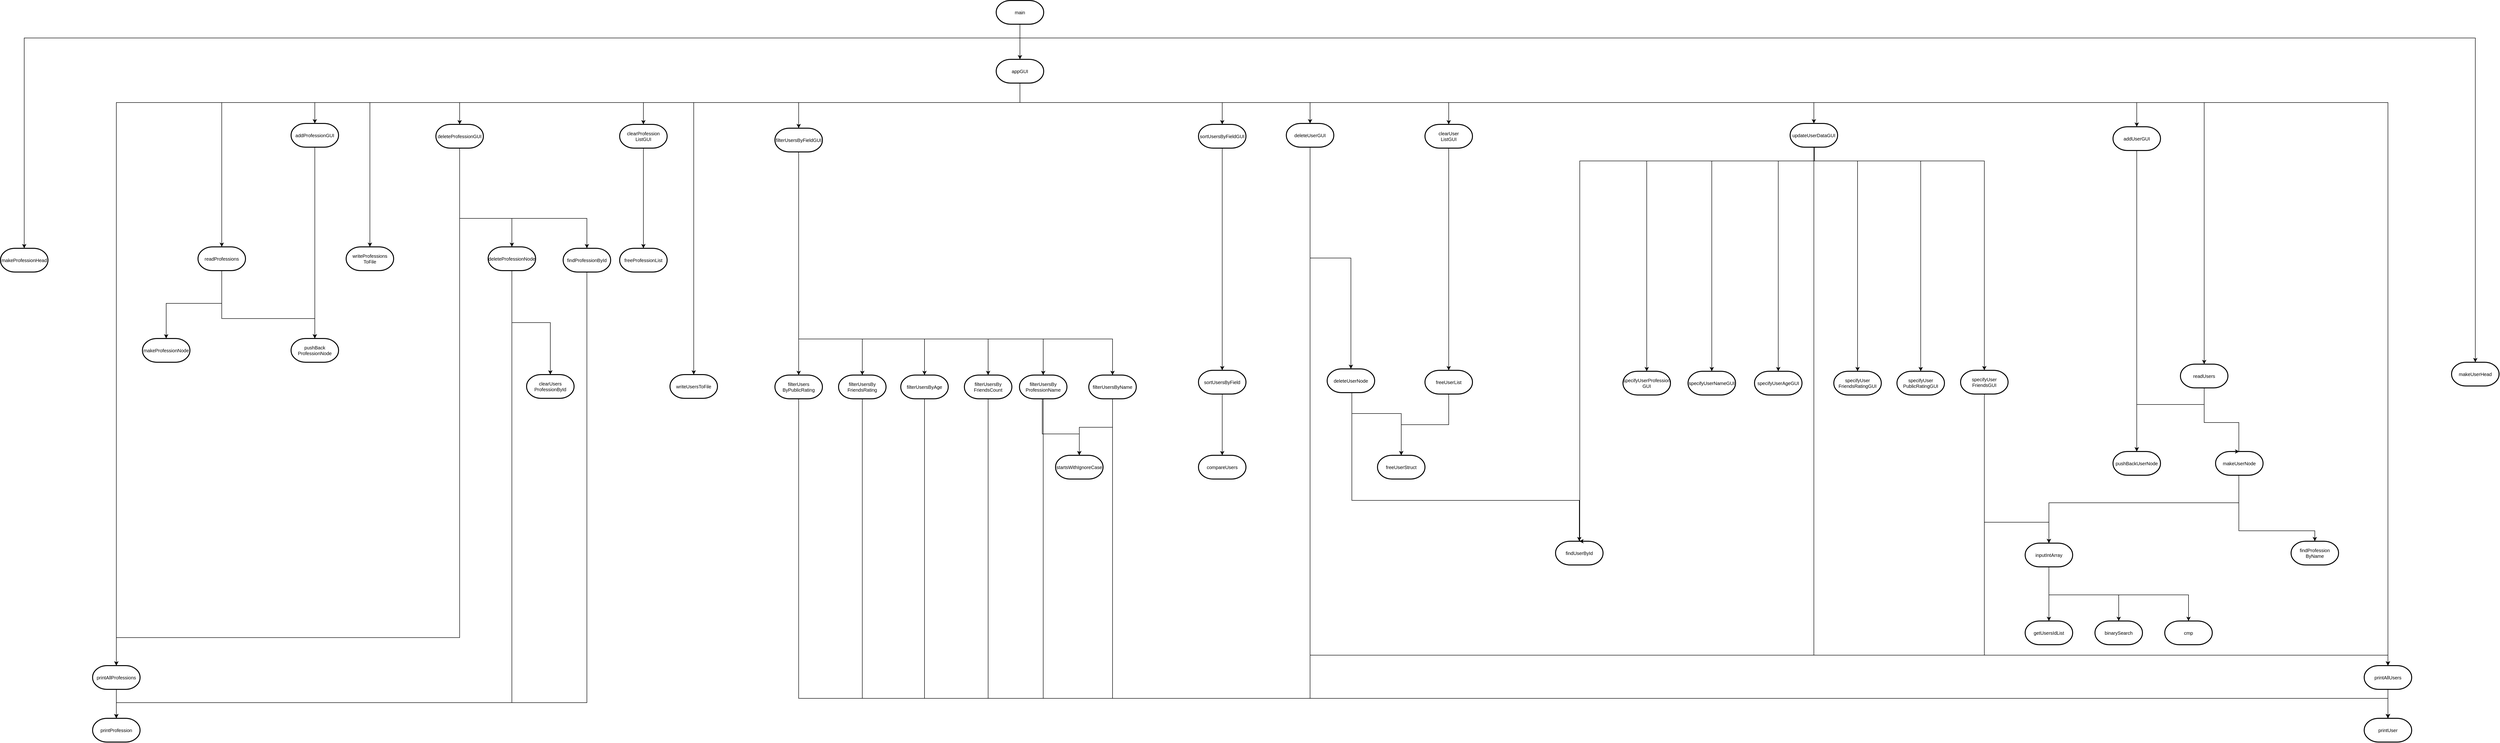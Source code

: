 <mxfile version="22.0.3" type="device">
  <diagram id="WVUNeTtc9GkGGyq3254r" name="Страница — 1">
    <mxGraphModel dx="9443" dy="2230" grid="0" gridSize="10" guides="1" tooltips="1" connect="1" arrows="1" fold="1" page="1" pageScale="1" pageWidth="6000" pageHeight="2000" math="0" shadow="0">
      <root>
        <mxCell id="0" />
        <mxCell id="1" parent="0" />
        <mxCell id="M5vJF03o2PQEAF7EAN9n-1" value="main" style="strokeWidth=2;html=1;shape=mxgraph.flowchart.terminator;whiteSpace=wrap;fontSize=10;" parent="1" vertex="1">
          <mxGeometry x="-3832" y="50" width="100" height="50" as="geometry" />
        </mxCell>
        <mxCell id="M5vJF03o2PQEAF7EAN9n-4" value="makeUserHead" style="strokeWidth=2;html=1;shape=mxgraph.flowchart.terminator;whiteSpace=wrap;fontSize=10;" parent="1" vertex="1">
          <mxGeometry x="-767" y="812" width="100" height="50" as="geometry" />
        </mxCell>
        <mxCell id="M5vJF03o2PQEAF7EAN9n-6" value="makeProfessionHead" style="strokeWidth=2;html=1;shape=mxgraph.flowchart.terminator;whiteSpace=wrap;fontSize=10;" parent="1" vertex="1">
          <mxGeometry x="-5929" y="572" width="100" height="50" as="geometry" />
        </mxCell>
        <mxCell id="M5vJF03o2PQEAF7EAN9n-8" value="appGUI" style="strokeWidth=2;html=1;shape=mxgraph.flowchart.terminator;whiteSpace=wrap;fontSize=10;" parent="1" vertex="1">
          <mxGeometry x="-3832" y="174" width="100" height="50" as="geometry" />
        </mxCell>
        <mxCell id="M5vJF03o2PQEAF7EAN9n-18" value="inputIntArray" style="strokeWidth=2;html=1;shape=mxgraph.flowchart.terminator;whiteSpace=wrap;fontSize=10;" parent="1" vertex="1">
          <mxGeometry x="-1665" y="1193" width="100" height="50" as="geometry" />
        </mxCell>
        <mxCell id="M5vJF03o2PQEAF7EAN9n-19" value="getUsersIdList" style="strokeWidth=2;html=1;shape=mxgraph.flowchart.terminator;whiteSpace=wrap;fontSize=10;" parent="1" vertex="1">
          <mxGeometry x="-1665" y="1357" width="100" height="50" as="geometry" />
        </mxCell>
        <mxCell id="M5vJF03o2PQEAF7EAN9n-20" value="cmp" style="strokeWidth=2;html=1;shape=mxgraph.flowchart.terminator;whiteSpace=wrap;fontSize=10;" parent="1" vertex="1">
          <mxGeometry x="-1371" y="1357" width="100" height="50" as="geometry" />
        </mxCell>
        <mxCell id="M5vJF03o2PQEAF7EAN9n-21" value="binarySearch" style="strokeWidth=2;html=1;shape=mxgraph.flowchart.terminator;whiteSpace=wrap;fontSize=10;" parent="1" vertex="1">
          <mxGeometry x="-1518" y="1357" width="100" height="50" as="geometry" />
        </mxCell>
        <mxCell id="M5vJF03o2PQEAF7EAN9n-22" value="startsWithIgnoreCase" style="strokeWidth=2;html=1;shape=mxgraph.flowchart.terminator;whiteSpace=wrap;fontSize=10;" parent="1" vertex="1">
          <mxGeometry x="-3707" y="1008" width="100" height="50" as="geometry" />
        </mxCell>
        <mxCell id="M5vJF03o2PQEAF7EAN9n-24" value="deleteProfessionGUI" style="strokeWidth=2;html=1;shape=mxgraph.flowchart.terminator;whiteSpace=wrap;fontSize=10;" parent="1" vertex="1">
          <mxGeometry x="-5012" y="311" width="100" height="50" as="geometry" />
        </mxCell>
        <mxCell id="M5vJF03o2PQEAF7EAN9n-25" value="addProfessionGUI" style="strokeWidth=2;html=1;shape=mxgraph.flowchart.terminator;whiteSpace=wrap;fontSize=10;" parent="1" vertex="1">
          <mxGeometry x="-5317" y="309" width="100" height="50" as="geometry" />
        </mxCell>
        <mxCell id="M5vJF03o2PQEAF7EAN9n-26" value="specifyUserNameGUI" style="strokeWidth=2;html=1;shape=mxgraph.flowchart.terminator;whiteSpace=wrap;fontSize=10;" parent="1" vertex="1">
          <mxGeometry x="-2375" y="831" width="100" height="50" as="geometry" />
        </mxCell>
        <mxCell id="M5vJF03o2PQEAF7EAN9n-27" value="specifyUserAgeGUI" style="strokeWidth=2;html=1;shape=mxgraph.flowchart.terminator;whiteSpace=wrap;fontSize=10;" parent="1" vertex="1">
          <mxGeometry x="-2235" y="831" width="100" height="50" as="geometry" />
        </mxCell>
        <mxCell id="M5vJF03o2PQEAF7EAN9n-28" value="specifyUserProfession&lt;br style=&quot;border-color: var(--border-color);&quot;&gt;GUI" style="strokeWidth=2;html=1;shape=mxgraph.flowchart.terminator;whiteSpace=wrap;fontSize=10;" parent="1" vertex="1">
          <mxGeometry x="-2512" y="831" width="100" height="50" as="geometry" />
        </mxCell>
        <mxCell id="M5vJF03o2PQEAF7EAN9n-29" value="specifyUser&lt;br&gt;FriendsRatingGUI" style="strokeWidth=2;html=1;shape=mxgraph.flowchart.terminator;whiteSpace=wrap;fontSize=10;" parent="1" vertex="1">
          <mxGeometry x="-2068" y="831" width="100" height="50" as="geometry" />
        </mxCell>
        <mxCell id="M5vJF03o2PQEAF7EAN9n-30" value="specifyUser&lt;br&gt;PublicRatingGUI" style="strokeWidth=2;html=1;shape=mxgraph.flowchart.terminator;whiteSpace=wrap;fontSize=10;" parent="1" vertex="1">
          <mxGeometry x="-1935" y="831" width="100" height="50" as="geometry" />
        </mxCell>
        <mxCell id="M5vJF03o2PQEAF7EAN9n-31" value="specifyUser&lt;br&gt;FriendsGUI" style="strokeWidth=2;html=1;shape=mxgraph.flowchart.terminator;whiteSpace=wrap;fontSize=10;" parent="1" vertex="1">
          <mxGeometry x="-1801" y="829" width="100" height="50" as="geometry" />
        </mxCell>
        <mxCell id="M5vJF03o2PQEAF7EAN9n-32" value="updateUserDataGUI" style="strokeWidth=2;html=1;shape=mxgraph.flowchart.terminator;whiteSpace=wrap;fontSize=10;" parent="1" vertex="1">
          <mxGeometry x="-2160" y="309" width="100" height="50" as="geometry" />
        </mxCell>
        <mxCell id="M5vJF03o2PQEAF7EAN9n-33" value="addUserGUI" style="strokeWidth=2;html=1;shape=mxgraph.flowchart.terminator;whiteSpace=wrap;fontSize=10;" parent="1" vertex="1">
          <mxGeometry x="-1480" y="316" width="100" height="50" as="geometry" />
        </mxCell>
        <mxCell id="M5vJF03o2PQEAF7EAN9n-36" value="clearProfession&lt;br&gt;ListGUI" style="strokeWidth=2;html=1;shape=mxgraph.flowchart.terminator;whiteSpace=wrap;fontSize=10;" parent="1" vertex="1">
          <mxGeometry x="-4625" y="311" width="100" height="50" as="geometry" />
        </mxCell>
        <mxCell id="M5vJF03o2PQEAF7EAN9n-37" value="clearUser&lt;br&gt;ListGUI" style="strokeWidth=2;html=1;shape=mxgraph.flowchart.terminator;whiteSpace=wrap;fontSize=10;" parent="1" vertex="1">
          <mxGeometry x="-2929" y="311" width="100" height="50" as="geometry" />
        </mxCell>
        <mxCell id="M5vJF03o2PQEAF7EAN9n-53" value="makeProfessionNode" style="strokeWidth=2;html=1;shape=mxgraph.flowchart.terminator;whiteSpace=wrap;fontSize=10;" parent="1" vertex="1">
          <mxGeometry x="-5630" y="762" width="100" height="50" as="geometry" />
        </mxCell>
        <mxCell id="M5vJF03o2PQEAF7EAN9n-54" value="pushBack&lt;br&gt;ProfessionNode" style="strokeWidth=2;html=1;shape=mxgraph.flowchart.terminator;whiteSpace=wrap;fontSize=10;" parent="1" vertex="1">
          <mxGeometry x="-5317" y="762" width="100" height="50" as="geometry" />
        </mxCell>
        <mxCell id="M5vJF03o2PQEAF7EAN9n-55" value="deleteProfessionNode" style="strokeWidth=2;html=1;shape=mxgraph.flowchart.terminator;whiteSpace=wrap;fontSize=10;" parent="1" vertex="1">
          <mxGeometry x="-4902" y="569" width="100" height="50" as="geometry" />
        </mxCell>
        <mxCell id="M5vJF03o2PQEAF7EAN9n-56" value="freeProfessionList" style="strokeWidth=2;html=1;shape=mxgraph.flowchart.terminator;whiteSpace=wrap;fontSize=10;" parent="1" vertex="1">
          <mxGeometry x="-4625" y="572" width="100" height="50" as="geometry" />
        </mxCell>
        <mxCell id="M5vJF03o2PQEAF7EAN9n-57" value="readProfessions" style="strokeWidth=2;html=1;shape=mxgraph.flowchart.terminator;whiteSpace=wrap;fontSize=10;" parent="1" vertex="1">
          <mxGeometry x="-5513" y="569" width="100" height="50" as="geometry" />
        </mxCell>
        <mxCell id="M5vJF03o2PQEAF7EAN9n-58" value="findProfessionById" style="strokeWidth=2;html=1;shape=mxgraph.flowchart.terminator;whiteSpace=wrap;fontSize=10;" parent="1" vertex="1">
          <mxGeometry x="-4744" y="572" width="100" height="50" as="geometry" />
        </mxCell>
        <mxCell id="M5vJF03o2PQEAF7EAN9n-59" value="findProfession&lt;br&gt;ByName" style="strokeWidth=2;html=1;shape=mxgraph.flowchart.terminator;whiteSpace=wrap;fontSize=10;" parent="1" vertex="1">
          <mxGeometry x="-1105" y="1189" width="100" height="50" as="geometry" />
        </mxCell>
        <mxCell id="M5vJF03o2PQEAF7EAN9n-60" value="writeProfessions&lt;br&gt;ToFile" style="strokeWidth=2;html=1;shape=mxgraph.flowchart.terminator;whiteSpace=wrap;fontSize=10;" parent="1" vertex="1">
          <mxGeometry x="-5201" y="569" width="100" height="50" as="geometry" />
        </mxCell>
        <mxCell id="M5vJF03o2PQEAF7EAN9n-61" value="freeUserList" style="strokeWidth=2;html=1;shape=mxgraph.flowchart.terminator;whiteSpace=wrap;fontSize=10;" parent="1" vertex="1">
          <mxGeometry x="-2929" y="829" width="100" height="50" as="geometry" />
        </mxCell>
        <mxCell id="M5vJF03o2PQEAF7EAN9n-62" value="freeUserStruct" style="strokeWidth=2;html=1;shape=mxgraph.flowchart.terminator;whiteSpace=wrap;fontSize=10;direction=west;" parent="1" vertex="1">
          <mxGeometry x="-3029" y="1008" width="100" height="50" as="geometry" />
        </mxCell>
        <mxCell id="M5vJF03o2PQEAF7EAN9n-63" value="clearUsers&lt;br&gt;ProfessionById" style="strokeWidth=2;html=1;shape=mxgraph.flowchart.terminator;whiteSpace=wrap;fontSize=10;" parent="1" vertex="1">
          <mxGeometry x="-4821" y="838" width="100" height="50" as="geometry" />
        </mxCell>
        <mxCell id="M5vJF03o2PQEAF7EAN9n-65" value="readUsers" style="strokeWidth=2;html=1;shape=mxgraph.flowchart.terminator;whiteSpace=wrap;fontSize=10;" parent="1" vertex="1">
          <mxGeometry x="-1338" y="816" width="100" height="50" as="geometry" />
        </mxCell>
        <mxCell id="M5vJF03o2PQEAF7EAN9n-66" value="findUserById" style="strokeWidth=2;html=1;shape=mxgraph.flowchart.terminator;whiteSpace=wrap;fontSize=10;" parent="1" vertex="1">
          <mxGeometry x="-2654" y="1189" width="100" height="50" as="geometry" />
        </mxCell>
        <mxCell id="M5vJF03o2PQEAF7EAN9n-68" value="filterUsers&lt;br&gt;ByPublicRating" style="strokeWidth=2;html=1;shape=mxgraph.flowchart.terminator;whiteSpace=wrap;fontSize=10;" parent="1" vertex="1">
          <mxGeometry x="-4298" y="839" width="100" height="50" as="geometry" />
        </mxCell>
        <mxCell id="M5vJF03o2PQEAF7EAN9n-69" value="filterUsersBy&lt;br&gt;FriendsRating" style="strokeWidth=2;html=1;shape=mxgraph.flowchart.terminator;whiteSpace=wrap;fontSize=10;" parent="1" vertex="1">
          <mxGeometry x="-4164" y="839" width="100" height="50" as="geometry" />
        </mxCell>
        <mxCell id="M5vJF03o2PQEAF7EAN9n-70" value="filterUsersByAge" style="strokeWidth=2;html=1;shape=mxgraph.flowchart.terminator;whiteSpace=wrap;fontSize=10;" parent="1" vertex="1">
          <mxGeometry x="-4033" y="839" width="100" height="50" as="geometry" />
        </mxCell>
        <mxCell id="M5vJF03o2PQEAF7EAN9n-71" value="filterUsersBy&lt;br&gt;FriendsCount" style="strokeWidth=2;html=1;shape=mxgraph.flowchart.terminator;whiteSpace=wrap;fontSize=10;" parent="1" vertex="1">
          <mxGeometry x="-3899" y="839" width="100" height="50" as="geometry" />
        </mxCell>
        <mxCell id="M5vJF03o2PQEAF7EAN9n-72" value="filterUsersBy&lt;br&gt;ProfessionName" style="strokeWidth=2;html=1;shape=mxgraph.flowchart.terminator;whiteSpace=wrap;fontSize=10;" parent="1" vertex="1">
          <mxGeometry x="-3783" y="839" width="100" height="50" as="geometry" />
        </mxCell>
        <mxCell id="M5vJF03o2PQEAF7EAN9n-73" value="filterUsersByName" style="strokeWidth=2;html=1;shape=mxgraph.flowchart.terminator;whiteSpace=wrap;fontSize=10;" parent="1" vertex="1">
          <mxGeometry x="-3637" y="839" width="100" height="50" as="geometry" />
        </mxCell>
        <mxCell id="M5vJF03o2PQEAF7EAN9n-74" value="deleteUserNode" style="strokeWidth=2;html=1;shape=mxgraph.flowchart.terminator;whiteSpace=wrap;fontSize=10;" parent="1" vertex="1">
          <mxGeometry x="-3135" y="826" width="100" height="50" as="geometry" />
        </mxCell>
        <mxCell id="M5vJF03o2PQEAF7EAN9n-75" value="compareUsers" style="strokeWidth=2;html=1;shape=mxgraph.flowchart.terminator;whiteSpace=wrap;fontSize=10;" parent="1" vertex="1">
          <mxGeometry x="-3406" y="1008" width="100" height="50" as="geometry" />
        </mxCell>
        <mxCell id="M5vJF03o2PQEAF7EAN9n-76" value="sortUsersByField" style="strokeWidth=2;html=1;shape=mxgraph.flowchart.terminator;whiteSpace=wrap;fontSize=10;" parent="1" vertex="1">
          <mxGeometry x="-3406" y="829" width="100" height="50" as="geometry" />
        </mxCell>
        <mxCell id="M5vJF03o2PQEAF7EAN9n-78" value="writeUsersToFile" style="strokeWidth=2;html=1;shape=mxgraph.flowchart.terminator;whiteSpace=wrap;fontSize=10;" parent="1" vertex="1">
          <mxGeometry x="-4519" y="838" width="100" height="50" as="geometry" />
        </mxCell>
        <mxCell id="M5vJF03o2PQEAF7EAN9n-82" value="filterUsersByFieldGUI" style="strokeWidth=2;html=1;shape=mxgraph.flowchart.terminator;whiteSpace=wrap;fontSize=10;" parent="1" vertex="1">
          <mxGeometry x="-4298" y="319" width="100" height="50" as="geometry" />
        </mxCell>
        <mxCell id="M5vJF03o2PQEAF7EAN9n-84" value="deleteUserGUI" style="strokeWidth=2;html=1;shape=mxgraph.flowchart.terminator;whiteSpace=wrap;fontSize=10;" parent="1" vertex="1">
          <mxGeometry x="-3221" y="309" width="100" height="50" as="geometry" />
        </mxCell>
        <mxCell id="M5vJF03o2PQEAF7EAN9n-85" value="makeUserNode" style="strokeWidth=2;html=1;shape=mxgraph.flowchart.terminator;whiteSpace=wrap;fontSize=10;" parent="1" vertex="1">
          <mxGeometry x="-1264" y="1000" width="100" height="50" as="geometry" />
        </mxCell>
        <mxCell id="M5vJF03o2PQEAF7EAN9n-87" value="pushBackUserNode" style="strokeWidth=2;html=1;shape=mxgraph.flowchart.terminator;whiteSpace=wrap;fontSize=10;" parent="1" vertex="1">
          <mxGeometry x="-1480" y="1000" width="100" height="50" as="geometry" />
        </mxCell>
        <mxCell id="5CwEVVTh2fKSS4IKN6zt-1" style="edgeStyle=orthogonalEdgeStyle;rounded=0;orthogonalLoop=1;jettySize=auto;html=1;entryX=0.5;entryY=0;entryDx=0;entryDy=0;entryPerimeter=0;exitX=0.5;exitY=1;exitDx=0;exitDy=0;exitPerimeter=0;" edge="1" parent="1" source="M5vJF03o2PQEAF7EAN9n-1" target="M5vJF03o2PQEAF7EAN9n-8">
          <mxGeometry relative="1" as="geometry">
            <mxPoint x="-3824" y="143" as="sourcePoint" />
            <Array as="points">
              <mxPoint x="-3782" y="153" />
              <mxPoint x="-3782" y="153" />
            </Array>
          </mxGeometry>
        </mxCell>
        <mxCell id="5CwEVVTh2fKSS4IKN6zt-2" style="edgeStyle=orthogonalEdgeStyle;rounded=0;orthogonalLoop=1;jettySize=auto;html=1;entryX=0.5;entryY=0;entryDx=0;entryDy=0;entryPerimeter=0;" edge="1" parent="1" source="M5vJF03o2PQEAF7EAN9n-1" target="M5vJF03o2PQEAF7EAN9n-6">
          <mxGeometry relative="1" as="geometry">
            <Array as="points">
              <mxPoint x="-3782" y="129" />
              <mxPoint x="-5879" y="129" />
            </Array>
          </mxGeometry>
        </mxCell>
        <mxCell id="5CwEVVTh2fKSS4IKN6zt-3" style="edgeStyle=orthogonalEdgeStyle;rounded=0;orthogonalLoop=1;jettySize=auto;html=1;entryX=0.5;entryY=0;entryDx=0;entryDy=0;entryPerimeter=0;" edge="1" parent="1" source="M5vJF03o2PQEAF7EAN9n-1" target="M5vJF03o2PQEAF7EAN9n-4">
          <mxGeometry relative="1" as="geometry">
            <Array as="points">
              <mxPoint x="-3782" y="129" />
              <mxPoint x="-717" y="129" />
            </Array>
          </mxGeometry>
        </mxCell>
        <mxCell id="5CwEVVTh2fKSS4IKN6zt-5" style="edgeStyle=orthogonalEdgeStyle;rounded=0;orthogonalLoop=1;jettySize=auto;html=1;entryX=0.5;entryY=0;entryDx=0;entryDy=0;entryPerimeter=0;" edge="1" parent="1" source="M5vJF03o2PQEAF7EAN9n-8" target="M5vJF03o2PQEAF7EAN9n-25">
          <mxGeometry relative="1" as="geometry">
            <Array as="points">
              <mxPoint x="-3782" y="265" />
              <mxPoint x="-5267" y="265" />
            </Array>
          </mxGeometry>
        </mxCell>
        <mxCell id="5CwEVVTh2fKSS4IKN6zt-6" style="edgeStyle=orthogonalEdgeStyle;rounded=0;orthogonalLoop=1;jettySize=auto;html=1;entryX=0.5;entryY=0;entryDx=0;entryDy=0;entryPerimeter=0;" edge="1" parent="1" source="M5vJF03o2PQEAF7EAN9n-8" target="M5vJF03o2PQEAF7EAN9n-33">
          <mxGeometry relative="1" as="geometry">
            <Array as="points">
              <mxPoint x="-3782" y="265" />
              <mxPoint x="-1430" y="265" />
            </Array>
          </mxGeometry>
        </mxCell>
        <mxCell id="5CwEVVTh2fKSS4IKN6zt-8" style="edgeStyle=orthogonalEdgeStyle;rounded=0;orthogonalLoop=1;jettySize=auto;html=1;entryX=0.5;entryY=0;entryDx=0;entryDy=0;entryPerimeter=0;" edge="1" parent="1" source="M5vJF03o2PQEAF7EAN9n-8" target="M5vJF03o2PQEAF7EAN9n-32">
          <mxGeometry relative="1" as="geometry">
            <Array as="points">
              <mxPoint x="-4484" y="265" />
              <mxPoint x="-3697" y="265" />
            </Array>
          </mxGeometry>
        </mxCell>
        <mxCell id="5CwEVVTh2fKSS4IKN6zt-9" style="edgeStyle=orthogonalEdgeStyle;rounded=0;orthogonalLoop=1;jettySize=auto;html=1;entryX=0.5;entryY=0;entryDx=0;entryDy=0;entryPerimeter=0;" edge="1" parent="1" source="M5vJF03o2PQEAF7EAN9n-8" target="M5vJF03o2PQEAF7EAN9n-82">
          <mxGeometry relative="1" as="geometry">
            <Array as="points">
              <mxPoint x="-3782" y="265" />
              <mxPoint x="-4248" y="265" />
            </Array>
          </mxGeometry>
        </mxCell>
        <mxCell id="5CwEVVTh2fKSS4IKN6zt-11" style="edgeStyle=orthogonalEdgeStyle;rounded=0;orthogonalLoop=1;jettySize=auto;html=1;exitX=0.5;exitY=1;exitDx=0;exitDy=0;exitPerimeter=0;entryX=0.5;entryY=0;entryDx=0;entryDy=0;entryPerimeter=0;" edge="1" parent="1" source="M5vJF03o2PQEAF7EAN9n-8" target="M5vJF03o2PQEAF7EAN9n-84">
          <mxGeometry relative="1" as="geometry">
            <Array as="points">
              <mxPoint x="-3782" y="265" />
              <mxPoint x="-3171" y="265" />
            </Array>
          </mxGeometry>
        </mxCell>
        <mxCell id="5CwEVVTh2fKSS4IKN6zt-13" style="edgeStyle=orthogonalEdgeStyle;rounded=0;orthogonalLoop=1;jettySize=auto;html=1;exitX=0.5;exitY=1;exitDx=0;exitDy=0;exitPerimeter=0;entryX=0.5;entryY=0;entryDx=0;entryDy=0;entryPerimeter=0;" edge="1" parent="1" source="M5vJF03o2PQEAF7EAN9n-8" target="M5vJF03o2PQEAF7EAN9n-37">
          <mxGeometry relative="1" as="geometry">
            <Array as="points">
              <mxPoint x="-3782" y="265" />
              <mxPoint x="-2879" y="265" />
            </Array>
          </mxGeometry>
        </mxCell>
        <mxCell id="5CwEVVTh2fKSS4IKN6zt-14" style="edgeStyle=orthogonalEdgeStyle;rounded=0;orthogonalLoop=1;jettySize=auto;html=1;entryX=0.5;entryY=0;entryDx=0;entryDy=0;entryPerimeter=0;" edge="1" parent="1" source="M5vJF03o2PQEAF7EAN9n-32" target="M5vJF03o2PQEAF7EAN9n-28">
          <mxGeometry relative="1" as="geometry">
            <Array as="points">
              <mxPoint x="-2109" y="388" />
              <mxPoint x="-2462" y="388" />
            </Array>
          </mxGeometry>
        </mxCell>
        <mxCell id="5CwEVVTh2fKSS4IKN6zt-15" style="edgeStyle=orthogonalEdgeStyle;rounded=0;orthogonalLoop=1;jettySize=auto;html=1;entryX=0.5;entryY=0;entryDx=0;entryDy=0;entryPerimeter=0;" edge="1" parent="1" source="M5vJF03o2PQEAF7EAN9n-32" target="M5vJF03o2PQEAF7EAN9n-26">
          <mxGeometry relative="1" as="geometry">
            <Array as="points">
              <mxPoint x="-2109" y="388" />
              <mxPoint x="-2325" y="388" />
            </Array>
          </mxGeometry>
        </mxCell>
        <mxCell id="5CwEVVTh2fKSS4IKN6zt-16" style="edgeStyle=orthogonalEdgeStyle;rounded=0;orthogonalLoop=1;jettySize=auto;html=1;entryX=0.5;entryY=0;entryDx=0;entryDy=0;entryPerimeter=0;" edge="1" parent="1" source="M5vJF03o2PQEAF7EAN9n-32" target="M5vJF03o2PQEAF7EAN9n-27">
          <mxGeometry relative="1" as="geometry">
            <Array as="points">
              <mxPoint x="-2109" y="388" />
              <mxPoint x="-2185" y="388" />
            </Array>
          </mxGeometry>
        </mxCell>
        <mxCell id="5CwEVVTh2fKSS4IKN6zt-17" style="edgeStyle=orthogonalEdgeStyle;rounded=0;orthogonalLoop=1;jettySize=auto;html=1;entryX=0.5;entryY=0;entryDx=0;entryDy=0;entryPerimeter=0;" edge="1" parent="1" source="M5vJF03o2PQEAF7EAN9n-32" target="M5vJF03o2PQEAF7EAN9n-29">
          <mxGeometry relative="1" as="geometry">
            <Array as="points">
              <mxPoint x="-2109" y="388" />
              <mxPoint x="-2018" y="388" />
            </Array>
          </mxGeometry>
        </mxCell>
        <mxCell id="5CwEVVTh2fKSS4IKN6zt-18" style="edgeStyle=orthogonalEdgeStyle;rounded=0;orthogonalLoop=1;jettySize=auto;html=1;entryX=0.5;entryY=0;entryDx=0;entryDy=0;entryPerimeter=0;" edge="1" parent="1" source="M5vJF03o2PQEAF7EAN9n-32" target="M5vJF03o2PQEAF7EAN9n-30">
          <mxGeometry relative="1" as="geometry">
            <Array as="points">
              <mxPoint x="-2109" y="388" />
              <mxPoint x="-1885" y="388" />
            </Array>
          </mxGeometry>
        </mxCell>
        <mxCell id="5CwEVVTh2fKSS4IKN6zt-19" style="edgeStyle=orthogonalEdgeStyle;rounded=0;orthogonalLoop=1;jettySize=auto;html=1;entryX=0.5;entryY=0;entryDx=0;entryDy=0;entryPerimeter=0;" edge="1" parent="1" source="M5vJF03o2PQEAF7EAN9n-32" target="M5vJF03o2PQEAF7EAN9n-31">
          <mxGeometry relative="1" as="geometry">
            <Array as="points">
              <mxPoint x="-2109" y="388" />
              <mxPoint x="-1751" y="388" />
            </Array>
          </mxGeometry>
        </mxCell>
        <mxCell id="5CwEVVTh2fKSS4IKN6zt-20" style="edgeStyle=orthogonalEdgeStyle;rounded=0;orthogonalLoop=1;jettySize=auto;html=1;entryX=0.5;entryY=0;entryDx=0;entryDy=0;entryPerimeter=0;" edge="1" parent="1" source="M5vJF03o2PQEAF7EAN9n-8" target="M5vJF03o2PQEAF7EAN9n-24">
          <mxGeometry relative="1" as="geometry">
            <Array as="points">
              <mxPoint x="-3782" y="265" />
              <mxPoint x="-4962" y="265" />
            </Array>
          </mxGeometry>
        </mxCell>
        <mxCell id="5CwEVVTh2fKSS4IKN6zt-21" style="edgeStyle=orthogonalEdgeStyle;rounded=0;orthogonalLoop=1;jettySize=auto;html=1;entryX=0.5;entryY=0;entryDx=0;entryDy=0;entryPerimeter=0;" edge="1" parent="1" source="M5vJF03o2PQEAF7EAN9n-8" target="M5vJF03o2PQEAF7EAN9n-36">
          <mxGeometry relative="1" as="geometry">
            <Array as="points">
              <mxPoint x="-3782" y="265" />
              <mxPoint x="-4575" y="265" />
            </Array>
          </mxGeometry>
        </mxCell>
        <mxCell id="5CwEVVTh2fKSS4IKN6zt-22" style="edgeStyle=orthogonalEdgeStyle;rounded=0;orthogonalLoop=1;jettySize=auto;html=1;entryX=0.5;entryY=0;entryDx=0;entryDy=0;entryPerimeter=0;" edge="1" parent="1" source="M5vJF03o2PQEAF7EAN9n-8" target="M5vJF03o2PQEAF7EAN9n-57">
          <mxGeometry relative="1" as="geometry">
            <Array as="points">
              <mxPoint x="-3782" y="265" />
              <mxPoint x="-5463" y="265" />
            </Array>
          </mxGeometry>
        </mxCell>
        <mxCell id="5CwEVVTh2fKSS4IKN6zt-25" style="edgeStyle=orthogonalEdgeStyle;rounded=0;orthogonalLoop=1;jettySize=auto;html=1;entryX=0.5;entryY=0;entryDx=0;entryDy=0;entryPerimeter=0;" edge="1" parent="1" source="M5vJF03o2PQEAF7EAN9n-8" target="M5vJF03o2PQEAF7EAN9n-60">
          <mxGeometry relative="1" as="geometry">
            <Array as="points">
              <mxPoint x="-3782" y="265" />
              <mxPoint x="-5151" y="265" />
            </Array>
          </mxGeometry>
        </mxCell>
        <mxCell id="5CwEVVTh2fKSS4IKN6zt-26" style="edgeStyle=orthogonalEdgeStyle;rounded=0;orthogonalLoop=1;jettySize=auto;html=1;entryX=0.5;entryY=0;entryDx=0;entryDy=0;entryPerimeter=0;" edge="1" parent="1" source="M5vJF03o2PQEAF7EAN9n-36" target="M5vJF03o2PQEAF7EAN9n-56">
          <mxGeometry relative="1" as="geometry" />
        </mxCell>
        <mxCell id="5CwEVVTh2fKSS4IKN6zt-28" style="edgeStyle=orthogonalEdgeStyle;rounded=0;orthogonalLoop=1;jettySize=auto;html=1;entryX=0.5;entryY=0;entryDx=0;entryDy=0;entryPerimeter=0;" edge="1" parent="1" source="M5vJF03o2PQEAF7EAN9n-24" target="M5vJF03o2PQEAF7EAN9n-55">
          <mxGeometry relative="1" as="geometry">
            <Array as="points">
              <mxPoint x="-4962" y="509" />
              <mxPoint x="-4852" y="509" />
            </Array>
          </mxGeometry>
        </mxCell>
        <mxCell id="5CwEVVTh2fKSS4IKN6zt-29" style="edgeStyle=orthogonalEdgeStyle;rounded=0;orthogonalLoop=1;jettySize=auto;html=1;entryX=0.5;entryY=0;entryDx=0;entryDy=0;entryPerimeter=0;" edge="1" parent="1" source="M5vJF03o2PQEAF7EAN9n-24" target="M5vJF03o2PQEAF7EAN9n-58">
          <mxGeometry relative="1" as="geometry">
            <Array as="points">
              <mxPoint x="-4962" y="509" />
              <mxPoint x="-4694" y="509" />
            </Array>
          </mxGeometry>
        </mxCell>
        <mxCell id="5CwEVVTh2fKSS4IKN6zt-30" style="edgeStyle=orthogonalEdgeStyle;rounded=0;orthogonalLoop=1;jettySize=auto;html=1;entryX=0.5;entryY=0;entryDx=0;entryDy=0;entryPerimeter=0;" edge="1" parent="1" source="M5vJF03o2PQEAF7EAN9n-57" target="M5vJF03o2PQEAF7EAN9n-53">
          <mxGeometry relative="1" as="geometry">
            <Array as="points">
              <mxPoint x="-5463" y="688" />
              <mxPoint x="-5580" y="688" />
            </Array>
          </mxGeometry>
        </mxCell>
        <mxCell id="5CwEVVTh2fKSS4IKN6zt-31" style="edgeStyle=orthogonalEdgeStyle;rounded=0;orthogonalLoop=1;jettySize=auto;html=1;entryX=0.5;entryY=0;entryDx=0;entryDy=0;entryPerimeter=0;" edge="1" parent="1" source="M5vJF03o2PQEAF7EAN9n-57" target="M5vJF03o2PQEAF7EAN9n-54">
          <mxGeometry relative="1" as="geometry">
            <Array as="points">
              <mxPoint x="-5463" y="720" />
              <mxPoint x="-5267" y="720" />
            </Array>
          </mxGeometry>
        </mxCell>
        <mxCell id="5CwEVVTh2fKSS4IKN6zt-32" style="edgeStyle=orthogonalEdgeStyle;rounded=0;orthogonalLoop=1;jettySize=auto;html=1;entryX=0.5;entryY=0;entryDx=0;entryDy=0;entryPerimeter=0;" edge="1" parent="1" source="M5vJF03o2PQEAF7EAN9n-25" target="M5vJF03o2PQEAF7EAN9n-54">
          <mxGeometry relative="1" as="geometry">
            <Array as="points">
              <mxPoint x="-5267" y="736" />
              <mxPoint x="-5267" y="736" />
            </Array>
          </mxGeometry>
        </mxCell>
        <mxCell id="5CwEVVTh2fKSS4IKN6zt-36" style="edgeStyle=orthogonalEdgeStyle;rounded=0;orthogonalLoop=1;jettySize=auto;html=1;entryX=0.5;entryY=0;entryDx=0;entryDy=0;entryPerimeter=0;" edge="1" parent="1" source="M5vJF03o2PQEAF7EAN9n-8" target="M5vJF03o2PQEAF7EAN9n-78">
          <mxGeometry relative="1" as="geometry">
            <Array as="points">
              <mxPoint x="-3782" y="265" />
              <mxPoint x="-4469" y="265" />
            </Array>
          </mxGeometry>
        </mxCell>
        <mxCell id="5CwEVVTh2fKSS4IKN6zt-37" style="edgeStyle=orthogonalEdgeStyle;rounded=0;orthogonalLoop=1;jettySize=auto;html=1;entryX=0.5;entryY=0;entryDx=0;entryDy=0;entryPerimeter=0;" edge="1" parent="1" source="M5vJF03o2PQEAF7EAN9n-82" target="M5vJF03o2PQEAF7EAN9n-68">
          <mxGeometry relative="1" as="geometry" />
        </mxCell>
        <mxCell id="5CwEVVTh2fKSS4IKN6zt-38" style="edgeStyle=orthogonalEdgeStyle;rounded=0;orthogonalLoop=1;jettySize=auto;html=1;entryX=0.5;entryY=0;entryDx=0;entryDy=0;entryPerimeter=0;" edge="1" parent="1" source="M5vJF03o2PQEAF7EAN9n-82" target="M5vJF03o2PQEAF7EAN9n-69">
          <mxGeometry relative="1" as="geometry">
            <Array as="points">
              <mxPoint x="-4248" y="763" />
              <mxPoint x="-4114" y="763" />
            </Array>
          </mxGeometry>
        </mxCell>
        <mxCell id="5CwEVVTh2fKSS4IKN6zt-39" style="edgeStyle=orthogonalEdgeStyle;rounded=0;orthogonalLoop=1;jettySize=auto;html=1;entryX=0.5;entryY=0;entryDx=0;entryDy=0;entryPerimeter=0;" edge="1" parent="1" source="M5vJF03o2PQEAF7EAN9n-82" target="M5vJF03o2PQEAF7EAN9n-70">
          <mxGeometry relative="1" as="geometry">
            <Array as="points">
              <mxPoint x="-4248" y="763" />
              <mxPoint x="-3983" y="763" />
            </Array>
          </mxGeometry>
        </mxCell>
        <mxCell id="5CwEVVTh2fKSS4IKN6zt-40" style="edgeStyle=orthogonalEdgeStyle;rounded=0;orthogonalLoop=1;jettySize=auto;html=1;entryX=0.5;entryY=0;entryDx=0;entryDy=0;entryPerimeter=0;" edge="1" parent="1" source="M5vJF03o2PQEAF7EAN9n-82" target="M5vJF03o2PQEAF7EAN9n-71">
          <mxGeometry relative="1" as="geometry">
            <Array as="points">
              <mxPoint x="-4248" y="763" />
              <mxPoint x="-3849" y="763" />
            </Array>
          </mxGeometry>
        </mxCell>
        <mxCell id="5CwEVVTh2fKSS4IKN6zt-41" style="edgeStyle=orthogonalEdgeStyle;rounded=0;orthogonalLoop=1;jettySize=auto;html=1;entryX=0.5;entryY=0;entryDx=0;entryDy=0;entryPerimeter=0;" edge="1" parent="1" source="M5vJF03o2PQEAF7EAN9n-82" target="M5vJF03o2PQEAF7EAN9n-72">
          <mxGeometry relative="1" as="geometry">
            <Array as="points">
              <mxPoint x="-4248" y="763" />
              <mxPoint x="-3733" y="763" />
            </Array>
          </mxGeometry>
        </mxCell>
        <mxCell id="5CwEVVTh2fKSS4IKN6zt-42" style="edgeStyle=orthogonalEdgeStyle;rounded=0;orthogonalLoop=1;jettySize=auto;html=1;entryX=0.5;entryY=0;entryDx=0;entryDy=0;entryPerimeter=0;" edge="1" parent="1" source="M5vJF03o2PQEAF7EAN9n-82" target="M5vJF03o2PQEAF7EAN9n-73">
          <mxGeometry relative="1" as="geometry">
            <Array as="points">
              <mxPoint x="-4248" y="763" />
              <mxPoint x="-3587" y="763" />
            </Array>
          </mxGeometry>
        </mxCell>
        <mxCell id="5CwEVVTh2fKSS4IKN6zt-44" style="edgeStyle=orthogonalEdgeStyle;rounded=0;orthogonalLoop=1;jettySize=auto;html=1;entryX=0.5;entryY=0;entryDx=0;entryDy=0;entryPerimeter=0;" edge="1" parent="1" source="M5vJF03o2PQEAF7EAN9n-65" target="M5vJF03o2PQEAF7EAN9n-87">
          <mxGeometry relative="1" as="geometry">
            <Array as="points">
              <mxPoint x="-1288" y="901" />
              <mxPoint x="-1430" y="901" />
            </Array>
          </mxGeometry>
        </mxCell>
        <mxCell id="5CwEVVTh2fKSS4IKN6zt-45" style="edgeStyle=orthogonalEdgeStyle;rounded=0;orthogonalLoop=1;jettySize=auto;html=1;entryX=0.5;entryY=0;entryDx=0;entryDy=0;entryPerimeter=0;" edge="1" parent="1" source="M5vJF03o2PQEAF7EAN9n-65" target="M5vJF03o2PQEAF7EAN9n-85">
          <mxGeometry relative="1" as="geometry">
            <mxPoint x="-1131" y="978" as="targetPoint" />
            <Array as="points">
              <mxPoint x="-1288" y="939" />
              <mxPoint x="-1215" y="939" />
            </Array>
          </mxGeometry>
        </mxCell>
        <mxCell id="5CwEVVTh2fKSS4IKN6zt-46" style="edgeStyle=orthogonalEdgeStyle;rounded=0;orthogonalLoop=1;jettySize=auto;html=1;entryX=0.5;entryY=0;entryDx=0;entryDy=0;entryPerimeter=0;" edge="1" parent="1" source="M5vJF03o2PQEAF7EAN9n-33" target="M5vJF03o2PQEAF7EAN9n-87">
          <mxGeometry relative="1" as="geometry">
            <Array as="points">
              <mxPoint x="-1430" y="617" />
              <mxPoint x="-1430" y="617" />
            </Array>
          </mxGeometry>
        </mxCell>
        <mxCell id="5CwEVVTh2fKSS4IKN6zt-47" style="edgeStyle=orthogonalEdgeStyle;rounded=0;orthogonalLoop=1;jettySize=auto;html=1;entryX=0.5;entryY=0;entryDx=0;entryDy=0;entryPerimeter=0;" edge="1" parent="1" source="M5vJF03o2PQEAF7EAN9n-8" target="M5vJF03o2PQEAF7EAN9n-65">
          <mxGeometry relative="1" as="geometry">
            <Array as="points">
              <mxPoint x="-3782" y="265" />
              <mxPoint x="-1288" y="265" />
            </Array>
          </mxGeometry>
        </mxCell>
        <mxCell id="5CwEVVTh2fKSS4IKN6zt-51" style="edgeStyle=orthogonalEdgeStyle;rounded=0;orthogonalLoop=1;jettySize=auto;html=1;entryX=0.5;entryY=0;entryDx=0;entryDy=0;entryPerimeter=0;" edge="1" parent="1" source="M5vJF03o2PQEAF7EAN9n-85" target="M5vJF03o2PQEAF7EAN9n-59">
          <mxGeometry relative="1" as="geometry">
            <Array as="points">
              <mxPoint x="-1215" y="1167" />
              <mxPoint x="-1055" y="1167" />
            </Array>
          </mxGeometry>
        </mxCell>
        <mxCell id="5CwEVVTh2fKSS4IKN6zt-52" style="edgeStyle=orthogonalEdgeStyle;rounded=0;orthogonalLoop=1;jettySize=auto;html=1;entryX=0.5;entryY=0;entryDx=0;entryDy=0;entryPerimeter=0;" edge="1" parent="1" source="M5vJF03o2PQEAF7EAN9n-37" target="M5vJF03o2PQEAF7EAN9n-61">
          <mxGeometry relative="1" as="geometry" />
        </mxCell>
        <mxCell id="5CwEVVTh2fKSS4IKN6zt-53" style="edgeStyle=orthogonalEdgeStyle;rounded=0;orthogonalLoop=1;jettySize=auto;html=1;entryX=0.5;entryY=0;entryDx=0;entryDy=0;entryPerimeter=0;" edge="1" parent="1" source="M5vJF03o2PQEAF7EAN9n-55" target="M5vJF03o2PQEAF7EAN9n-63">
          <mxGeometry relative="1" as="geometry" />
        </mxCell>
        <mxCell id="5CwEVVTh2fKSS4IKN6zt-54" style="edgeStyle=orthogonalEdgeStyle;rounded=0;orthogonalLoop=1;jettySize=auto;html=1;entryX=0.5;entryY=1;entryDx=0;entryDy=0;entryPerimeter=0;" edge="1" parent="1" source="M5vJF03o2PQEAF7EAN9n-61" target="M5vJF03o2PQEAF7EAN9n-62">
          <mxGeometry relative="1" as="geometry" />
        </mxCell>
        <mxCell id="5CwEVVTh2fKSS4IKN6zt-55" style="edgeStyle=orthogonalEdgeStyle;rounded=0;orthogonalLoop=1;jettySize=auto;html=1;entryX=0.5;entryY=1;entryDx=0;entryDy=0;entryPerimeter=0;" edge="1" parent="1" source="M5vJF03o2PQEAF7EAN9n-74" target="M5vJF03o2PQEAF7EAN9n-62">
          <mxGeometry relative="1" as="geometry">
            <Array as="points">
              <mxPoint x="-3083" y="920" />
              <mxPoint x="-2979" y="920" />
            </Array>
          </mxGeometry>
        </mxCell>
        <mxCell id="5CwEVVTh2fKSS4IKN6zt-56" style="edgeStyle=orthogonalEdgeStyle;rounded=0;orthogonalLoop=1;jettySize=auto;html=1;entryX=0.5;entryY=0;entryDx=0;entryDy=0;entryPerimeter=0;" edge="1" parent="1" source="M5vJF03o2PQEAF7EAN9n-84" target="M5vJF03o2PQEAF7EAN9n-74">
          <mxGeometry relative="1" as="geometry" />
        </mxCell>
        <mxCell id="5CwEVVTh2fKSS4IKN6zt-57" value="sortUsersByFieldGUI" style="strokeWidth=2;html=1;shape=mxgraph.flowchart.terminator;whiteSpace=wrap;fontSize=10;" vertex="1" parent="1">
          <mxGeometry x="-3406" y="311" width="100" height="50" as="geometry" />
        </mxCell>
        <mxCell id="5CwEVVTh2fKSS4IKN6zt-58" style="edgeStyle=orthogonalEdgeStyle;rounded=0;orthogonalLoop=1;jettySize=auto;html=1;entryX=0.5;entryY=0;entryDx=0;entryDy=0;entryPerimeter=0;" edge="1" parent="1" source="M5vJF03o2PQEAF7EAN9n-8" target="5CwEVVTh2fKSS4IKN6zt-57">
          <mxGeometry relative="1" as="geometry">
            <Array as="points">
              <mxPoint x="-3782" y="265" />
              <mxPoint x="-3356" y="265" />
            </Array>
          </mxGeometry>
        </mxCell>
        <mxCell id="5CwEVVTh2fKSS4IKN6zt-59" style="edgeStyle=orthogonalEdgeStyle;rounded=0;orthogonalLoop=1;jettySize=auto;html=1;entryX=0.5;entryY=0;entryDx=0;entryDy=0;entryPerimeter=0;" edge="1" parent="1" source="M5vJF03o2PQEAF7EAN9n-74" target="M5vJF03o2PQEAF7EAN9n-66">
          <mxGeometry relative="1" as="geometry">
            <Array as="points">
              <mxPoint x="-3083" y="1103" />
              <mxPoint x="-2604" y="1103" />
            </Array>
          </mxGeometry>
        </mxCell>
        <mxCell id="5CwEVVTh2fKSS4IKN6zt-60" style="edgeStyle=orthogonalEdgeStyle;rounded=0;orthogonalLoop=1;jettySize=auto;html=1;entryX=0.5;entryY=0;entryDx=0;entryDy=0;entryPerimeter=0;" edge="1" parent="1" source="M5vJF03o2PQEAF7EAN9n-32" target="M5vJF03o2PQEAF7EAN9n-66">
          <mxGeometry relative="1" as="geometry">
            <Array as="points">
              <mxPoint x="-2110" y="388" />
              <mxPoint x="-2603" y="388" />
            </Array>
          </mxGeometry>
        </mxCell>
        <mxCell id="5CwEVVTh2fKSS4IKN6zt-61" style="edgeStyle=orthogonalEdgeStyle;rounded=0;orthogonalLoop=1;jettySize=auto;html=1;entryX=0.5;entryY=0;entryDx=0;entryDy=0;entryPerimeter=0;" edge="1" parent="1" source="5CwEVVTh2fKSS4IKN6zt-57" target="M5vJF03o2PQEAF7EAN9n-76">
          <mxGeometry relative="1" as="geometry" />
        </mxCell>
        <mxCell id="5CwEVVTh2fKSS4IKN6zt-62" style="edgeStyle=orthogonalEdgeStyle;rounded=0;orthogonalLoop=1;jettySize=auto;html=1;entryX=0.5;entryY=0;entryDx=0;entryDy=0;entryPerimeter=0;" edge="1" parent="1" source="M5vJF03o2PQEAF7EAN9n-76" target="M5vJF03o2PQEAF7EAN9n-75">
          <mxGeometry relative="1" as="geometry" />
        </mxCell>
        <mxCell id="5CwEVVTh2fKSS4IKN6zt-63" style="edgeStyle=orthogonalEdgeStyle;rounded=0;orthogonalLoop=1;jettySize=auto;html=1;entryX=0.5;entryY=0;entryDx=0;entryDy=0;entryPerimeter=0;" edge="1" parent="1" source="M5vJF03o2PQEAF7EAN9n-72" target="M5vJF03o2PQEAF7EAN9n-22">
          <mxGeometry relative="1" as="geometry">
            <Array as="points">
              <mxPoint x="-3735" y="963" />
              <mxPoint x="-3657" y="963" />
            </Array>
          </mxGeometry>
        </mxCell>
        <mxCell id="5CwEVVTh2fKSS4IKN6zt-64" style="edgeStyle=orthogonalEdgeStyle;rounded=0;orthogonalLoop=1;jettySize=auto;html=1;entryX=0.5;entryY=0;entryDx=0;entryDy=0;entryPerimeter=0;" edge="1" parent="1" source="M5vJF03o2PQEAF7EAN9n-73" target="M5vJF03o2PQEAF7EAN9n-22">
          <mxGeometry relative="1" as="geometry">
            <Array as="points">
              <mxPoint x="-3587" y="949" />
              <mxPoint x="-3657" y="949" />
            </Array>
          </mxGeometry>
        </mxCell>
        <mxCell id="5CwEVVTh2fKSS4IKN6zt-65" style="edgeStyle=orthogonalEdgeStyle;rounded=0;orthogonalLoop=1;jettySize=auto;html=1;entryX=0.5;entryY=0;entryDx=0;entryDy=0;entryPerimeter=0;" edge="1" parent="1" source="M5vJF03o2PQEAF7EAN9n-31" target="M5vJF03o2PQEAF7EAN9n-18">
          <mxGeometry relative="1" as="geometry">
            <Array as="points">
              <mxPoint x="-1751" y="1149" />
              <mxPoint x="-1615" y="1149" />
            </Array>
          </mxGeometry>
        </mxCell>
        <mxCell id="5CwEVVTh2fKSS4IKN6zt-66" style="edgeStyle=orthogonalEdgeStyle;rounded=0;orthogonalLoop=1;jettySize=auto;html=1;entryX=0.5;entryY=0;entryDx=0;entryDy=0;entryPerimeter=0;" edge="1" parent="1" source="M5vJF03o2PQEAF7EAN9n-85" target="M5vJF03o2PQEAF7EAN9n-18">
          <mxGeometry relative="1" as="geometry">
            <Array as="points">
              <mxPoint x="-1215" y="1108" />
              <mxPoint x="-1615" y="1108" />
            </Array>
          </mxGeometry>
        </mxCell>
        <mxCell id="5CwEVVTh2fKSS4IKN6zt-67" style="edgeStyle=orthogonalEdgeStyle;rounded=0;orthogonalLoop=1;jettySize=auto;html=1;entryX=0.5;entryY=0;entryDx=0;entryDy=0;entryPerimeter=0;" edge="1" parent="1" source="M5vJF03o2PQEAF7EAN9n-18" target="M5vJF03o2PQEAF7EAN9n-19">
          <mxGeometry relative="1" as="geometry" />
        </mxCell>
        <mxCell id="5CwEVVTh2fKSS4IKN6zt-68" style="edgeStyle=orthogonalEdgeStyle;rounded=0;orthogonalLoop=1;jettySize=auto;html=1;entryX=0.5;entryY=0;entryDx=0;entryDy=0;entryPerimeter=0;" edge="1" parent="1" source="M5vJF03o2PQEAF7EAN9n-18" target="M5vJF03o2PQEAF7EAN9n-21">
          <mxGeometry relative="1" as="geometry">
            <Array as="points">
              <mxPoint x="-1615" y="1302" />
              <mxPoint x="-1468" y="1302" />
            </Array>
          </mxGeometry>
        </mxCell>
        <mxCell id="5CwEVVTh2fKSS4IKN6zt-69" style="edgeStyle=orthogonalEdgeStyle;rounded=0;orthogonalLoop=1;jettySize=auto;html=1;entryX=0.5;entryY=0;entryDx=0;entryDy=0;entryPerimeter=0;" edge="1" parent="1" source="M5vJF03o2PQEAF7EAN9n-18" target="M5vJF03o2PQEAF7EAN9n-20">
          <mxGeometry relative="1" as="geometry">
            <Array as="points">
              <mxPoint x="-1615" y="1302" />
              <mxPoint x="-1321" y="1302" />
            </Array>
          </mxGeometry>
        </mxCell>
        <mxCell id="5CwEVVTh2fKSS4IKN6zt-70" value="printProfession" style="strokeWidth=2;html=1;shape=mxgraph.flowchart.terminator;whiteSpace=wrap;fontSize=10;" vertex="1" parent="1">
          <mxGeometry x="-5735" y="1562" width="100" height="50" as="geometry" />
        </mxCell>
        <mxCell id="5CwEVVTh2fKSS4IKN6zt-72" style="edgeStyle=orthogonalEdgeStyle;rounded=0;orthogonalLoop=1;jettySize=auto;html=1;" edge="1" parent="1" source="5CwEVVTh2fKSS4IKN6zt-71" target="5CwEVVTh2fKSS4IKN6zt-70">
          <mxGeometry relative="1" as="geometry" />
        </mxCell>
        <mxCell id="5CwEVVTh2fKSS4IKN6zt-71" value="printAllProfessions" style="strokeWidth=2;html=1;shape=mxgraph.flowchart.terminator;whiteSpace=wrap;fontSize=10;" vertex="1" parent="1">
          <mxGeometry x="-5735" y="1451" width="100" height="50" as="geometry" />
        </mxCell>
        <mxCell id="5CwEVVTh2fKSS4IKN6zt-73" value="printUser" style="strokeWidth=2;html=1;shape=mxgraph.flowchart.terminator;whiteSpace=wrap;fontSize=10;" vertex="1" parent="1">
          <mxGeometry x="-951" y="1562" width="100" height="50" as="geometry" />
        </mxCell>
        <mxCell id="5CwEVVTh2fKSS4IKN6zt-74" style="edgeStyle=orthogonalEdgeStyle;rounded=0;orthogonalLoop=1;jettySize=auto;html=1;" edge="1" source="5CwEVVTh2fKSS4IKN6zt-75" target="5CwEVVTh2fKSS4IKN6zt-73" parent="1">
          <mxGeometry relative="1" as="geometry" />
        </mxCell>
        <mxCell id="5CwEVVTh2fKSS4IKN6zt-75" value="printAllUsers" style="strokeWidth=2;html=1;shape=mxgraph.flowchart.terminator;whiteSpace=wrap;fontSize=10;" vertex="1" parent="1">
          <mxGeometry x="-951" y="1451" width="100" height="50" as="geometry" />
        </mxCell>
        <mxCell id="5CwEVVTh2fKSS4IKN6zt-76" style="edgeStyle=orthogonalEdgeStyle;rounded=0;orthogonalLoop=1;jettySize=auto;html=1;entryX=0.5;entryY=0;entryDx=0;entryDy=0;entryPerimeter=0;" edge="1" parent="1" source="M5vJF03o2PQEAF7EAN9n-8" target="5CwEVVTh2fKSS4IKN6zt-75">
          <mxGeometry relative="1" as="geometry">
            <Array as="points">
              <mxPoint x="-3782" y="265" />
              <mxPoint x="-901" y="265" />
            </Array>
          </mxGeometry>
        </mxCell>
        <mxCell id="5CwEVVTh2fKSS4IKN6zt-77" style="edgeStyle=orthogonalEdgeStyle;rounded=0;orthogonalLoop=1;jettySize=auto;html=1;entryX=0.5;entryY=0;entryDx=0;entryDy=0;entryPerimeter=0;" edge="1" parent="1" source="M5vJF03o2PQEAF7EAN9n-8" target="5CwEVVTh2fKSS4IKN6zt-71">
          <mxGeometry relative="1" as="geometry">
            <Array as="points">
              <mxPoint x="-3782" y="265" />
              <mxPoint x="-5685" y="265" />
            </Array>
          </mxGeometry>
        </mxCell>
        <mxCell id="5CwEVVTh2fKSS4IKN6zt-78" style="edgeStyle=orthogonalEdgeStyle;rounded=0;orthogonalLoop=1;jettySize=auto;html=1;entryX=0.5;entryY=0;entryDx=0;entryDy=0;entryPerimeter=0;" edge="1" parent="1" source="M5vJF03o2PQEAF7EAN9n-24" target="5CwEVVTh2fKSS4IKN6zt-71">
          <mxGeometry relative="1" as="geometry">
            <Array as="points">
              <mxPoint x="-4962" y="1392" />
              <mxPoint x="-5685" y="1392" />
            </Array>
          </mxGeometry>
        </mxCell>
        <mxCell id="5CwEVVTh2fKSS4IKN6zt-79" style="edgeStyle=orthogonalEdgeStyle;rounded=0;orthogonalLoop=1;jettySize=auto;html=1;entryX=0.5;entryY=0;entryDx=0;entryDy=0;entryPerimeter=0;" edge="1" parent="1" source="M5vJF03o2PQEAF7EAN9n-55" target="5CwEVVTh2fKSS4IKN6zt-70">
          <mxGeometry relative="1" as="geometry">
            <Array as="points">
              <mxPoint x="-4852" y="1529" />
              <mxPoint x="-5685" y="1529" />
            </Array>
          </mxGeometry>
        </mxCell>
        <mxCell id="5CwEVVTh2fKSS4IKN6zt-80" style="edgeStyle=orthogonalEdgeStyle;rounded=0;orthogonalLoop=1;jettySize=auto;html=1;entryX=0.5;entryY=0;entryDx=0;entryDy=0;entryPerimeter=0;" edge="1" parent="1" source="M5vJF03o2PQEAF7EAN9n-58" target="5CwEVVTh2fKSS4IKN6zt-70">
          <mxGeometry relative="1" as="geometry">
            <Array as="points">
              <mxPoint x="-4694" y="1529" />
              <mxPoint x="-5685" y="1529" />
            </Array>
          </mxGeometry>
        </mxCell>
        <mxCell id="5CwEVVTh2fKSS4IKN6zt-83" style="edgeStyle=orthogonalEdgeStyle;rounded=0;orthogonalLoop=1;jettySize=auto;html=1;entryX=0.5;entryY=0;entryDx=0;entryDy=0;entryPerimeter=0;" edge="1" parent="1" source="M5vJF03o2PQEAF7EAN9n-84" target="5CwEVVTh2fKSS4IKN6zt-75">
          <mxGeometry relative="1" as="geometry">
            <Array as="points">
              <mxPoint x="-3171" y="1429" />
              <mxPoint x="-901" y="1429" />
            </Array>
          </mxGeometry>
        </mxCell>
        <mxCell id="5CwEVVTh2fKSS4IKN6zt-84" style="edgeStyle=orthogonalEdgeStyle;rounded=0;orthogonalLoop=1;jettySize=auto;html=1;entryX=0.5;entryY=0;entryDx=0;entryDy=0;entryPerimeter=0;" edge="1" parent="1" source="M5vJF03o2PQEAF7EAN9n-32" target="5CwEVVTh2fKSS4IKN6zt-75">
          <mxGeometry relative="1" as="geometry">
            <Array as="points">
              <mxPoint x="-2110" y="1429" />
              <mxPoint x="-901" y="1429" />
            </Array>
          </mxGeometry>
        </mxCell>
        <mxCell id="5CwEVVTh2fKSS4IKN6zt-85" style="edgeStyle=orthogonalEdgeStyle;rounded=0;orthogonalLoop=1;jettySize=auto;html=1;entryX=0.5;entryY=0;entryDx=0;entryDy=0;entryPerimeter=0;" edge="1" parent="1" source="M5vJF03o2PQEAF7EAN9n-31" target="5CwEVVTh2fKSS4IKN6zt-75">
          <mxGeometry relative="1" as="geometry">
            <Array as="points">
              <mxPoint x="-1751" y="1429" />
              <mxPoint x="-901" y="1429" />
            </Array>
          </mxGeometry>
        </mxCell>
        <mxCell id="5CwEVVTh2fKSS4IKN6zt-86" style="edgeStyle=orthogonalEdgeStyle;rounded=0;orthogonalLoop=1;jettySize=auto;html=1;entryX=0.5;entryY=0;entryDx=0;entryDy=0;entryPerimeter=0;" edge="1" parent="1" source="M5vJF03o2PQEAF7EAN9n-84" target="5CwEVVTh2fKSS4IKN6zt-73">
          <mxGeometry relative="1" as="geometry">
            <Array as="points">
              <mxPoint x="-3171" y="1520" />
              <mxPoint x="-901" y="1520" />
            </Array>
          </mxGeometry>
        </mxCell>
        <mxCell id="5CwEVVTh2fKSS4IKN6zt-87" style="edgeStyle=orthogonalEdgeStyle;rounded=0;orthogonalLoop=1;jettySize=auto;html=1;entryX=0.5;entryY=0;entryDx=0;entryDy=0;entryPerimeter=0;" edge="1" parent="1" source="M5vJF03o2PQEAF7EAN9n-73" target="5CwEVVTh2fKSS4IKN6zt-73">
          <mxGeometry relative="1" as="geometry">
            <Array as="points">
              <mxPoint x="-3587" y="1520" />
              <mxPoint x="-901" y="1520" />
            </Array>
          </mxGeometry>
        </mxCell>
        <mxCell id="5CwEVVTh2fKSS4IKN6zt-88" style="edgeStyle=orthogonalEdgeStyle;rounded=0;orthogonalLoop=1;jettySize=auto;html=1;entryX=0.5;entryY=0;entryDx=0;entryDy=0;entryPerimeter=0;" edge="1" parent="1" source="M5vJF03o2PQEAF7EAN9n-72" target="5CwEVVTh2fKSS4IKN6zt-73">
          <mxGeometry relative="1" as="geometry">
            <Array as="points">
              <mxPoint x="-3733" y="1520" />
              <mxPoint x="-901" y="1520" />
            </Array>
          </mxGeometry>
        </mxCell>
        <mxCell id="5CwEVVTh2fKSS4IKN6zt-89" style="edgeStyle=orthogonalEdgeStyle;rounded=0;orthogonalLoop=1;jettySize=auto;html=1;entryX=0.5;entryY=0;entryDx=0;entryDy=0;entryPerimeter=0;" edge="1" parent="1" source="M5vJF03o2PQEAF7EAN9n-71" target="5CwEVVTh2fKSS4IKN6zt-73">
          <mxGeometry relative="1" as="geometry">
            <Array as="points">
              <mxPoint x="-3849" y="1520" />
              <mxPoint x="-901" y="1520" />
            </Array>
          </mxGeometry>
        </mxCell>
        <mxCell id="5CwEVVTh2fKSS4IKN6zt-90" style="edgeStyle=orthogonalEdgeStyle;rounded=0;orthogonalLoop=1;jettySize=auto;html=1;entryX=0.5;entryY=0;entryDx=0;entryDy=0;entryPerimeter=0;" edge="1" parent="1" source="M5vJF03o2PQEAF7EAN9n-70" target="5CwEVVTh2fKSS4IKN6zt-73">
          <mxGeometry relative="1" as="geometry">
            <Array as="points">
              <mxPoint x="-3983" y="1520" />
              <mxPoint x="-901" y="1520" />
            </Array>
          </mxGeometry>
        </mxCell>
        <mxCell id="5CwEVVTh2fKSS4IKN6zt-91" style="edgeStyle=orthogonalEdgeStyle;rounded=0;orthogonalLoop=1;jettySize=auto;html=1;entryX=0.5;entryY=0;entryDx=0;entryDy=0;entryPerimeter=0;" edge="1" parent="1" source="M5vJF03o2PQEAF7EAN9n-69" target="5CwEVVTh2fKSS4IKN6zt-73">
          <mxGeometry relative="1" as="geometry">
            <Array as="points">
              <mxPoint x="-4114" y="1520" />
              <mxPoint x="-901" y="1520" />
            </Array>
          </mxGeometry>
        </mxCell>
        <mxCell id="5CwEVVTh2fKSS4IKN6zt-92" style="edgeStyle=orthogonalEdgeStyle;rounded=0;orthogonalLoop=1;jettySize=auto;html=1;entryX=0.5;entryY=0;entryDx=0;entryDy=0;entryPerimeter=0;" edge="1" parent="1" source="M5vJF03o2PQEAF7EAN9n-68" target="5CwEVVTh2fKSS4IKN6zt-73">
          <mxGeometry relative="1" as="geometry">
            <Array as="points">
              <mxPoint x="-4248" y="1520" />
              <mxPoint x="-901" y="1520" />
            </Array>
          </mxGeometry>
        </mxCell>
      </root>
    </mxGraphModel>
  </diagram>
</mxfile>
